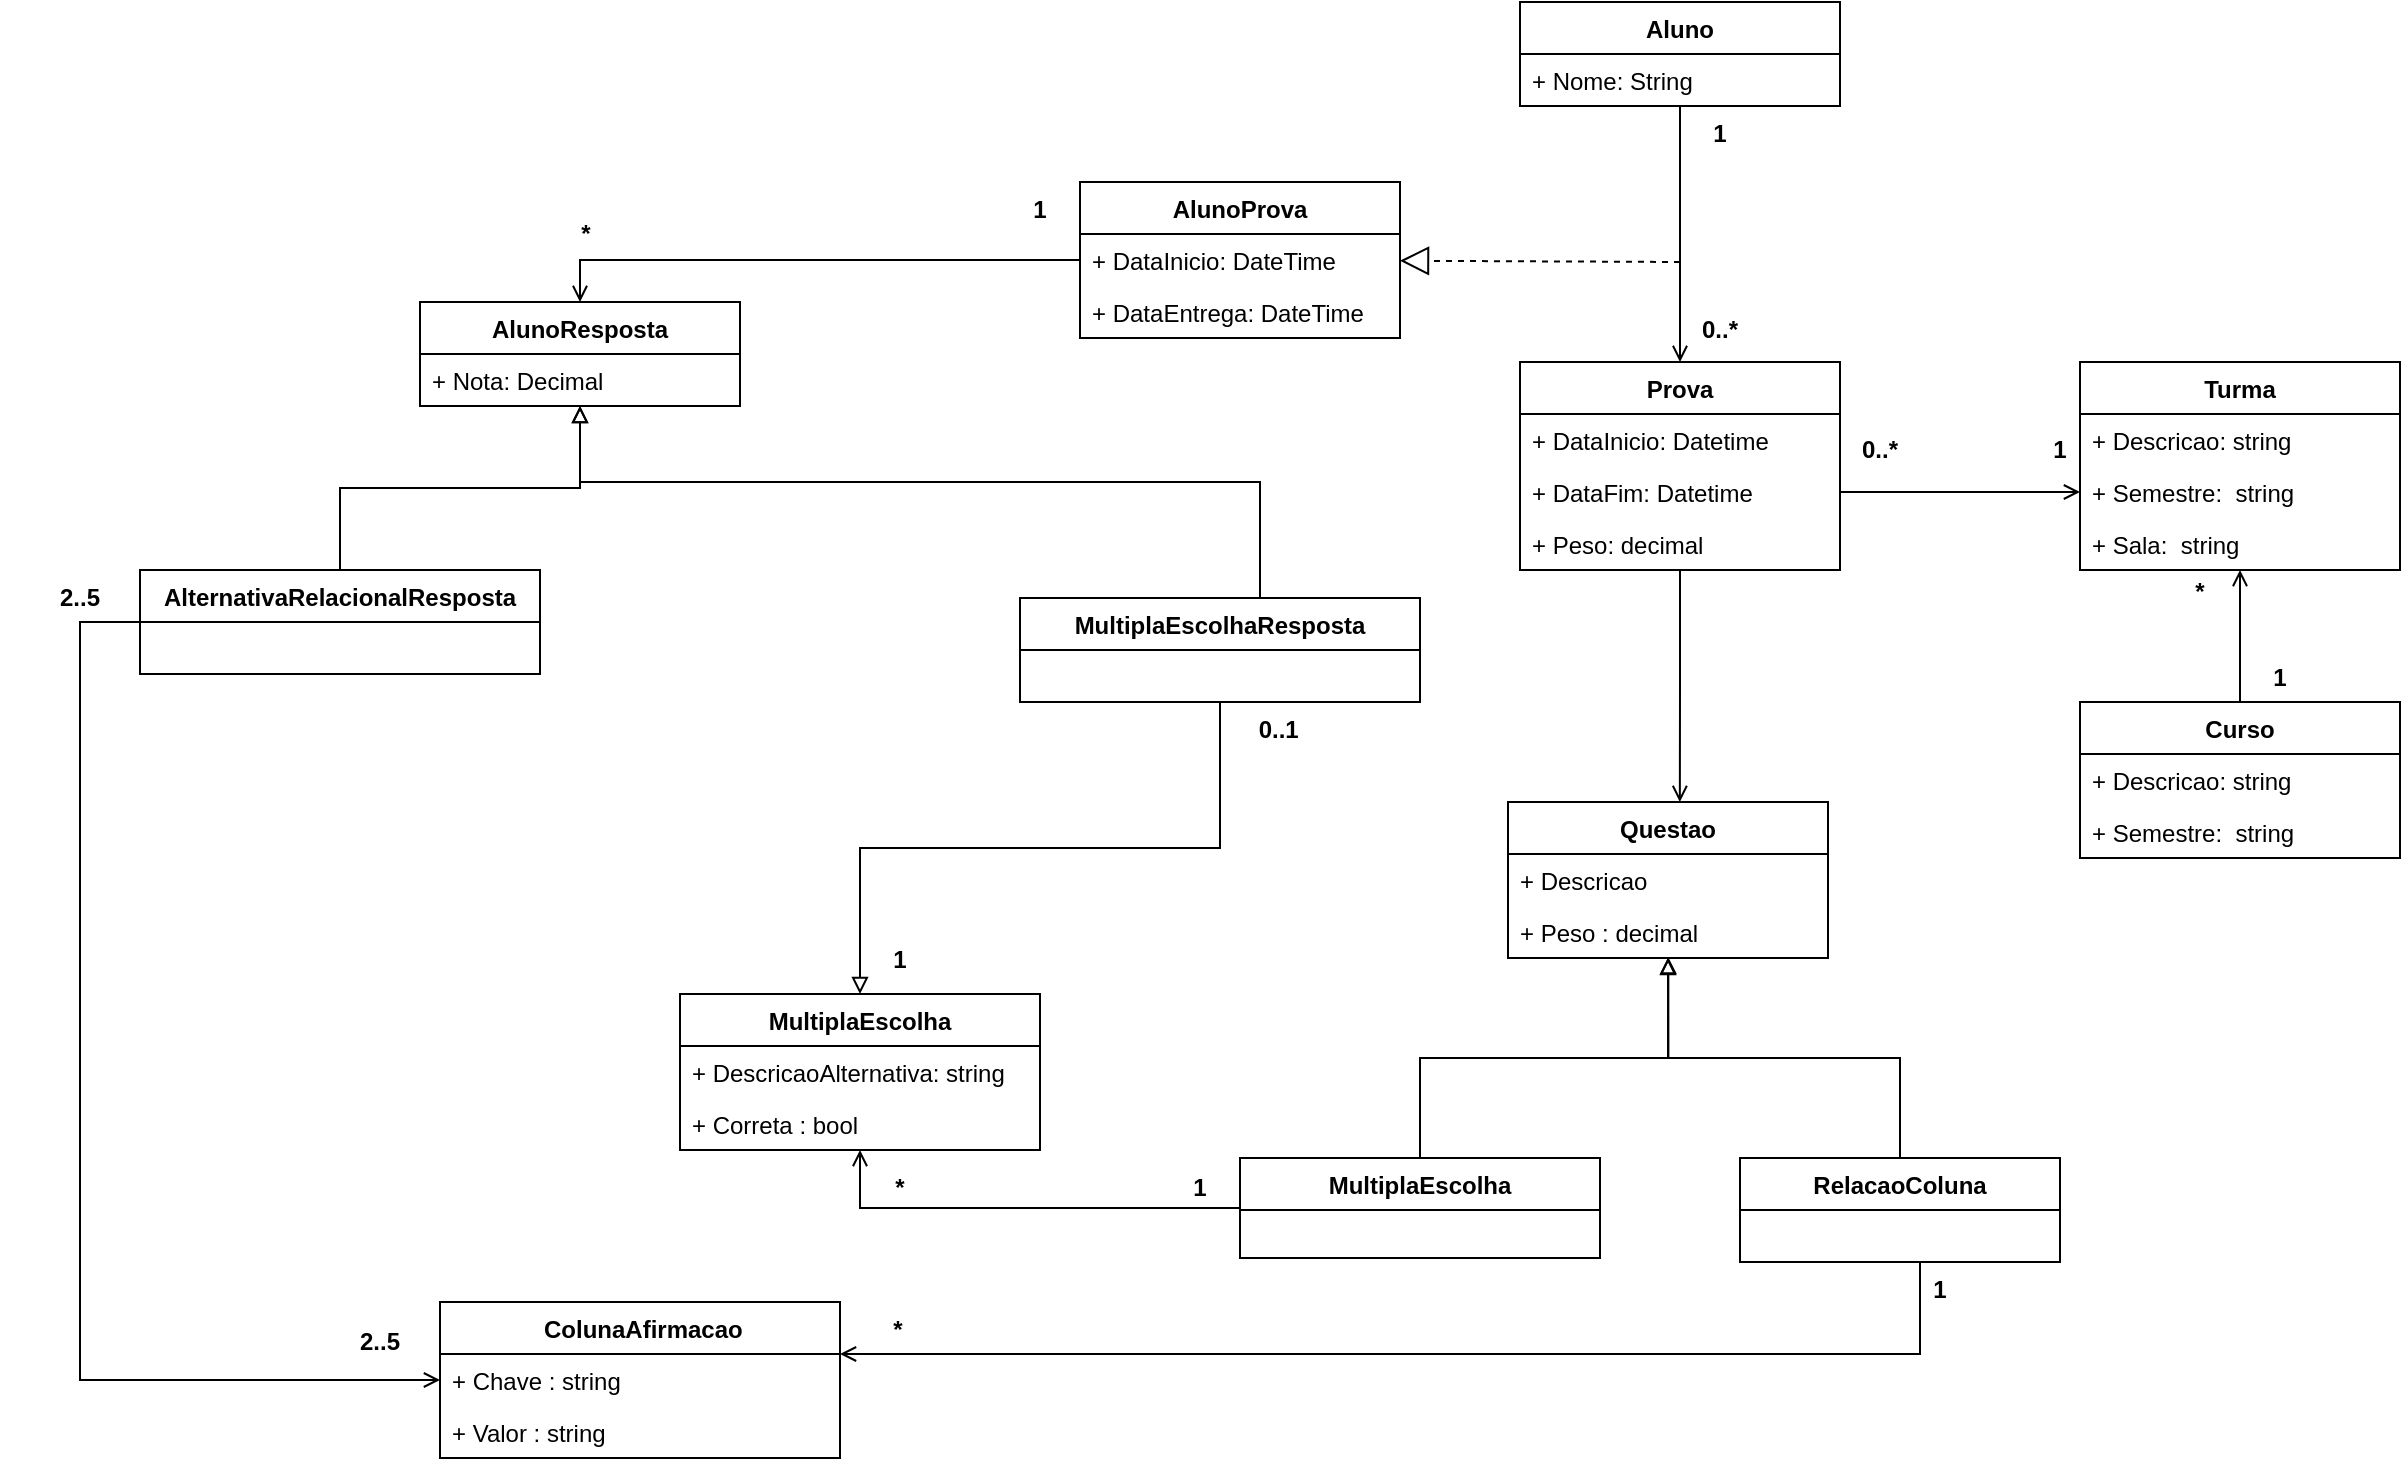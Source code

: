 <mxfile version="20.0.4" type="github">
  <diagram id="0pszA9JIN0fBKSF9bE4M" name="Page-1">
    <mxGraphModel dx="2782" dy="1150" grid="1" gridSize="10" guides="1" tooltips="1" connect="1" arrows="1" fold="1" page="1" pageScale="1" pageWidth="827" pageHeight="1169" math="0" shadow="0">
      <root>
        <mxCell id="0" />
        <mxCell id="1" parent="0" />
        <mxCell id="E8wZ4MvcHC-AcQxwt4h6-40" style="edgeStyle=orthogonalEdgeStyle;rounded=0;orthogonalLoop=1;jettySize=auto;html=1;entryX=0.537;entryY=0;entryDx=0;entryDy=0;entryPerimeter=0;endArrow=open;endFill=0;" edge="1" parent="1" source="E8wZ4MvcHC-AcQxwt4h6-7" target="E8wZ4MvcHC-AcQxwt4h6-36">
          <mxGeometry relative="1" as="geometry" />
        </mxCell>
        <mxCell id="E8wZ4MvcHC-AcQxwt4h6-7" value="Prova" style="swimlane;fontStyle=1;align=center;verticalAlign=top;childLayout=stackLayout;horizontal=1;startSize=26;horizontalStack=0;resizeParent=1;resizeParentMax=0;resizeLast=0;collapsible=1;marginBottom=0;" vertex="1" parent="1">
          <mxGeometry x="340" y="300" width="160" height="104" as="geometry" />
        </mxCell>
        <mxCell id="E8wZ4MvcHC-AcQxwt4h6-8" value="+ DataInicio: Datetime" style="text;strokeColor=none;fillColor=none;align=left;verticalAlign=top;spacingLeft=4;spacingRight=4;overflow=hidden;rotatable=0;points=[[0,0.5],[1,0.5]];portConstraint=eastwest;" vertex="1" parent="E8wZ4MvcHC-AcQxwt4h6-7">
          <mxGeometry y="26" width="160" height="26" as="geometry" />
        </mxCell>
        <mxCell id="E8wZ4MvcHC-AcQxwt4h6-11" value="+ DataFim: Datetime" style="text;strokeColor=none;fillColor=none;align=left;verticalAlign=top;spacingLeft=4;spacingRight=4;overflow=hidden;rotatable=0;points=[[0,0.5],[1,0.5]];portConstraint=eastwest;" vertex="1" parent="E8wZ4MvcHC-AcQxwt4h6-7">
          <mxGeometry y="52" width="160" height="26" as="geometry" />
        </mxCell>
        <mxCell id="E8wZ4MvcHC-AcQxwt4h6-10" value="+ Peso: decimal" style="text;strokeColor=none;fillColor=none;align=left;verticalAlign=top;spacingLeft=4;spacingRight=4;overflow=hidden;rotatable=0;points=[[0,0.5],[1,0.5]];portConstraint=eastwest;" vertex="1" parent="E8wZ4MvcHC-AcQxwt4h6-7">
          <mxGeometry y="78" width="160" height="26" as="geometry" />
        </mxCell>
        <mxCell id="E8wZ4MvcHC-AcQxwt4h6-20" style="edgeStyle=orthogonalEdgeStyle;rounded=0;orthogonalLoop=1;jettySize=auto;html=1;endArrow=open;endFill=0;" edge="1" parent="1" source="E8wZ4MvcHC-AcQxwt4h6-14" target="E8wZ4MvcHC-AcQxwt4h6-7">
          <mxGeometry relative="1" as="geometry" />
        </mxCell>
        <mxCell id="E8wZ4MvcHC-AcQxwt4h6-14" value="Aluno" style="swimlane;fontStyle=1;align=center;verticalAlign=top;childLayout=stackLayout;horizontal=1;startSize=26;horizontalStack=0;resizeParent=1;resizeParentMax=0;resizeLast=0;collapsible=1;marginBottom=0;" vertex="1" parent="1">
          <mxGeometry x="340" y="120" width="160" height="52" as="geometry" />
        </mxCell>
        <mxCell id="E8wZ4MvcHC-AcQxwt4h6-15" value="+ Nome: String " style="text;strokeColor=none;fillColor=none;align=left;verticalAlign=top;spacingLeft=4;spacingRight=4;overflow=hidden;rotatable=0;points=[[0,0.5],[1,0.5]];portConstraint=eastwest;" vertex="1" parent="E8wZ4MvcHC-AcQxwt4h6-14">
          <mxGeometry y="26" width="160" height="26" as="geometry" />
        </mxCell>
        <mxCell id="E8wZ4MvcHC-AcQxwt4h6-21" value="Turma" style="swimlane;fontStyle=1;align=center;verticalAlign=top;childLayout=stackLayout;horizontal=1;startSize=26;horizontalStack=0;resizeParent=1;resizeParentMax=0;resizeLast=0;collapsible=1;marginBottom=0;" vertex="1" parent="1">
          <mxGeometry x="620" y="300" width="160" height="104" as="geometry" />
        </mxCell>
        <mxCell id="E8wZ4MvcHC-AcQxwt4h6-22" value="+ Descricao: string" style="text;strokeColor=none;fillColor=none;align=left;verticalAlign=top;spacingLeft=4;spacingRight=4;overflow=hidden;rotatable=0;points=[[0,0.5],[1,0.5]];portConstraint=eastwest;" vertex="1" parent="E8wZ4MvcHC-AcQxwt4h6-21">
          <mxGeometry y="26" width="160" height="26" as="geometry" />
        </mxCell>
        <mxCell id="E8wZ4MvcHC-AcQxwt4h6-24" value="+ Semestre:  string&#xa;" style="text;strokeColor=none;fillColor=none;align=left;verticalAlign=top;spacingLeft=4;spacingRight=4;overflow=hidden;rotatable=0;points=[[0,0.5],[1,0.5]];portConstraint=eastwest;" vertex="1" parent="E8wZ4MvcHC-AcQxwt4h6-21">
          <mxGeometry y="52" width="160" height="26" as="geometry" />
        </mxCell>
        <mxCell id="E8wZ4MvcHC-AcQxwt4h6-32" value="+ Sala:  string&#xa;" style="text;strokeColor=none;fillColor=none;align=left;verticalAlign=top;spacingLeft=4;spacingRight=4;overflow=hidden;rotatable=0;points=[[0,0.5],[1,0.5]];portConstraint=eastwest;" vertex="1" parent="E8wZ4MvcHC-AcQxwt4h6-21">
          <mxGeometry y="78" width="160" height="26" as="geometry" />
        </mxCell>
        <mxCell id="E8wZ4MvcHC-AcQxwt4h6-27" style="edgeStyle=orthogonalEdgeStyle;rounded=0;orthogonalLoop=1;jettySize=auto;html=1;entryX=0;entryY=0.5;entryDx=0;entryDy=0;endArrow=open;endFill=0;" edge="1" parent="1" source="E8wZ4MvcHC-AcQxwt4h6-11" target="E8wZ4MvcHC-AcQxwt4h6-24">
          <mxGeometry relative="1" as="geometry" />
        </mxCell>
        <mxCell id="E8wZ4MvcHC-AcQxwt4h6-35" style="edgeStyle=orthogonalEdgeStyle;rounded=0;orthogonalLoop=1;jettySize=auto;html=1;endArrow=open;endFill=0;" edge="1" parent="1" source="E8wZ4MvcHC-AcQxwt4h6-28" target="E8wZ4MvcHC-AcQxwt4h6-21">
          <mxGeometry relative="1" as="geometry" />
        </mxCell>
        <mxCell id="E8wZ4MvcHC-AcQxwt4h6-28" value="Curso" style="swimlane;fontStyle=1;align=center;verticalAlign=top;childLayout=stackLayout;horizontal=1;startSize=26;horizontalStack=0;resizeParent=1;resizeParentMax=0;resizeLast=0;collapsible=1;marginBottom=0;" vertex="1" parent="1">
          <mxGeometry x="620" y="470" width="160" height="78" as="geometry" />
        </mxCell>
        <mxCell id="E8wZ4MvcHC-AcQxwt4h6-29" value="+ Descricao: string" style="text;strokeColor=none;fillColor=none;align=left;verticalAlign=top;spacingLeft=4;spacingRight=4;overflow=hidden;rotatable=0;points=[[0,0.5],[1,0.5]];portConstraint=eastwest;" vertex="1" parent="E8wZ4MvcHC-AcQxwt4h6-28">
          <mxGeometry y="26" width="160" height="26" as="geometry" />
        </mxCell>
        <mxCell id="E8wZ4MvcHC-AcQxwt4h6-31" value="+ Semestre:  string&#xa;" style="text;strokeColor=none;fillColor=none;align=left;verticalAlign=top;spacingLeft=4;spacingRight=4;overflow=hidden;rotatable=0;points=[[0,0.5],[1,0.5]];portConstraint=eastwest;" vertex="1" parent="E8wZ4MvcHC-AcQxwt4h6-28">
          <mxGeometry y="52" width="160" height="26" as="geometry" />
        </mxCell>
        <mxCell id="E8wZ4MvcHC-AcQxwt4h6-36" value="Questao" style="swimlane;fontStyle=1;align=center;verticalAlign=top;childLayout=stackLayout;horizontal=1;startSize=26;horizontalStack=0;resizeParent=1;resizeParentMax=0;resizeLast=0;collapsible=1;marginBottom=0;" vertex="1" parent="1">
          <mxGeometry x="334" y="520" width="160" height="78" as="geometry" />
        </mxCell>
        <mxCell id="E8wZ4MvcHC-AcQxwt4h6-37" value="+ Descricao" style="text;strokeColor=none;fillColor=none;align=left;verticalAlign=top;spacingLeft=4;spacingRight=4;overflow=hidden;rotatable=0;points=[[0,0.5],[1,0.5]];portConstraint=eastwest;" vertex="1" parent="E8wZ4MvcHC-AcQxwt4h6-36">
          <mxGeometry y="26" width="160" height="26" as="geometry" />
        </mxCell>
        <mxCell id="E8wZ4MvcHC-AcQxwt4h6-39" value="+ Peso : decimal" style="text;strokeColor=none;fillColor=none;align=left;verticalAlign=top;spacingLeft=4;spacingRight=4;overflow=hidden;rotatable=0;points=[[0,0.5],[1,0.5]];portConstraint=eastwest;" vertex="1" parent="E8wZ4MvcHC-AcQxwt4h6-36">
          <mxGeometry y="52" width="160" height="26" as="geometry" />
        </mxCell>
        <mxCell id="E8wZ4MvcHC-AcQxwt4h6-44" style="edgeStyle=orthogonalEdgeStyle;rounded=0;orthogonalLoop=1;jettySize=auto;html=1;entryX=0.501;entryY=0.983;entryDx=0;entryDy=0;entryPerimeter=0;endArrow=block;endFill=0;exitX=0.5;exitY=0;exitDx=0;exitDy=0;" edge="1" parent="1" source="E8wZ4MvcHC-AcQxwt4h6-41" target="E8wZ4MvcHC-AcQxwt4h6-39">
          <mxGeometry relative="1" as="geometry">
            <mxPoint x="300" y="660" as="sourcePoint" />
          </mxGeometry>
        </mxCell>
        <mxCell id="E8wZ4MvcHC-AcQxwt4h6-58" style="edgeStyle=orthogonalEdgeStyle;rounded=0;orthogonalLoop=1;jettySize=auto;html=1;endArrow=open;endFill=0;" edge="1" parent="1" source="E8wZ4MvcHC-AcQxwt4h6-41" target="E8wZ4MvcHC-AcQxwt4h6-57">
          <mxGeometry relative="1" as="geometry" />
        </mxCell>
        <mxCell id="E8wZ4MvcHC-AcQxwt4h6-41" value="MultiplaEscolha" style="swimlane;fontStyle=1;align=center;verticalAlign=top;childLayout=stackLayout;horizontal=1;startSize=26;horizontalStack=0;resizeParent=1;resizeParentMax=0;resizeLast=0;collapsible=1;marginBottom=0;" vertex="1" parent="1">
          <mxGeometry x="200" y="698" width="180" height="50" as="geometry" />
        </mxCell>
        <mxCell id="E8wZ4MvcHC-AcQxwt4h6-48" style="edgeStyle=orthogonalEdgeStyle;rounded=0;orthogonalLoop=1;jettySize=auto;html=1;endArrow=block;endFill=0;" edge="1" parent="1" source="E8wZ4MvcHC-AcQxwt4h6-45" target="E8wZ4MvcHC-AcQxwt4h6-36">
          <mxGeometry relative="1" as="geometry">
            <mxPoint x="540" y="660" as="sourcePoint" />
          </mxGeometry>
        </mxCell>
        <mxCell id="E8wZ4MvcHC-AcQxwt4h6-52" style="edgeStyle=orthogonalEdgeStyle;rounded=0;orthogonalLoop=1;jettySize=auto;html=1;endArrow=open;endFill=0;" edge="1" parent="1" source="E8wZ4MvcHC-AcQxwt4h6-45" target="E8wZ4MvcHC-AcQxwt4h6-49">
          <mxGeometry relative="1" as="geometry">
            <Array as="points">
              <mxPoint x="540" y="796" />
            </Array>
          </mxGeometry>
        </mxCell>
        <mxCell id="E8wZ4MvcHC-AcQxwt4h6-45" value="RelacaoColuna" style="swimlane;fontStyle=1;align=center;verticalAlign=top;childLayout=stackLayout;horizontal=1;startSize=26;horizontalStack=0;resizeParent=1;resizeParentMax=0;resizeLast=0;collapsible=1;marginBottom=0;" vertex="1" parent="1">
          <mxGeometry x="450" y="698" width="160" height="52" as="geometry" />
        </mxCell>
        <mxCell id="E8wZ4MvcHC-AcQxwt4h6-49" value=" ColunaAfirmacao" style="swimlane;fontStyle=1;align=center;verticalAlign=top;childLayout=stackLayout;horizontal=1;startSize=26;horizontalStack=0;resizeParent=1;resizeParentMax=0;resizeLast=0;collapsible=1;marginBottom=0;" vertex="1" parent="1">
          <mxGeometry x="-200" y="770" width="200" height="78" as="geometry" />
        </mxCell>
        <mxCell id="E8wZ4MvcHC-AcQxwt4h6-83" value="+ Chave : string&#xa;" style="text;strokeColor=none;fillColor=none;align=left;verticalAlign=top;spacingLeft=4;spacingRight=4;overflow=hidden;rotatable=0;points=[[0,0.5],[1,0.5]];portConstraint=eastwest;" vertex="1" parent="E8wZ4MvcHC-AcQxwt4h6-49">
          <mxGeometry y="26" width="200" height="26" as="geometry" />
        </mxCell>
        <mxCell id="E8wZ4MvcHC-AcQxwt4h6-54" value="+ Valor : string&#xa;" style="text;strokeColor=none;fillColor=none;align=left;verticalAlign=top;spacingLeft=4;spacingRight=4;overflow=hidden;rotatable=0;points=[[0,0.5],[1,0.5]];portConstraint=eastwest;" vertex="1" parent="E8wZ4MvcHC-AcQxwt4h6-49">
          <mxGeometry y="52" width="200" height="26" as="geometry" />
        </mxCell>
        <mxCell id="E8wZ4MvcHC-AcQxwt4h6-57" value="MultiplaEscolha" style="swimlane;fontStyle=1;align=center;verticalAlign=top;childLayout=stackLayout;horizontal=1;startSize=26;horizontalStack=0;resizeParent=1;resizeParentMax=0;resizeLast=0;collapsible=1;marginBottom=0;" vertex="1" parent="1">
          <mxGeometry x="-80" y="616" width="180" height="78" as="geometry" />
        </mxCell>
        <mxCell id="E8wZ4MvcHC-AcQxwt4h6-55" value="+ DescricaoAlternativa: string" style="text;strokeColor=none;fillColor=none;align=left;verticalAlign=top;spacingLeft=4;spacingRight=4;overflow=hidden;rotatable=0;points=[[0,0.5],[1,0.5]];portConstraint=eastwest;" vertex="1" parent="E8wZ4MvcHC-AcQxwt4h6-57">
          <mxGeometry y="26" width="180" height="26" as="geometry" />
        </mxCell>
        <mxCell id="E8wZ4MvcHC-AcQxwt4h6-56" value="+ Correta : bool" style="text;strokeColor=none;fillColor=none;align=left;verticalAlign=top;spacingLeft=4;spacingRight=4;overflow=hidden;rotatable=0;points=[[0,0.5],[1,0.5]];portConstraint=eastwest;" vertex="1" parent="E8wZ4MvcHC-AcQxwt4h6-57">
          <mxGeometry y="52" width="180" height="26" as="geometry" />
        </mxCell>
        <mxCell id="E8wZ4MvcHC-AcQxwt4h6-72" style="edgeStyle=orthogonalEdgeStyle;rounded=0;orthogonalLoop=1;jettySize=auto;html=1;entryX=0.5;entryY=0;entryDx=0;entryDy=0;endArrow=open;endFill=0;" edge="1" parent="1" source="E8wZ4MvcHC-AcQxwt4h6-61" target="E8wZ4MvcHC-AcQxwt4h6-69">
          <mxGeometry relative="1" as="geometry" />
        </mxCell>
        <mxCell id="E8wZ4MvcHC-AcQxwt4h6-61" value="AlunoProva" style="swimlane;fontStyle=1;align=center;verticalAlign=top;childLayout=stackLayout;horizontal=1;startSize=26;horizontalStack=0;resizeParent=1;resizeParentMax=0;resizeLast=0;collapsible=1;marginBottom=0;" vertex="1" parent="1">
          <mxGeometry x="120" y="210" width="160" height="78" as="geometry" />
        </mxCell>
        <mxCell id="E8wZ4MvcHC-AcQxwt4h6-62" value="+ DataInicio: DateTime" style="text;strokeColor=none;fillColor=none;align=left;verticalAlign=top;spacingLeft=4;spacingRight=4;overflow=hidden;rotatable=0;points=[[0,0.5],[1,0.5]];portConstraint=eastwest;" vertex="1" parent="E8wZ4MvcHC-AcQxwt4h6-61">
          <mxGeometry y="26" width="160" height="26" as="geometry" />
        </mxCell>
        <mxCell id="E8wZ4MvcHC-AcQxwt4h6-63" value="+ DataEntrega: DateTime" style="text;strokeColor=none;fillColor=none;align=left;verticalAlign=top;spacingLeft=4;spacingRight=4;overflow=hidden;rotatable=0;points=[[0,0.5],[1,0.5]];portConstraint=eastwest;" vertex="1" parent="E8wZ4MvcHC-AcQxwt4h6-61">
          <mxGeometry y="52" width="160" height="26" as="geometry" />
        </mxCell>
        <mxCell id="E8wZ4MvcHC-AcQxwt4h6-64" value="" style="endArrow=block;dashed=1;endFill=0;endSize=12;html=1;rounded=0;" edge="1" parent="1" target="E8wZ4MvcHC-AcQxwt4h6-61">
          <mxGeometry width="160" relative="1" as="geometry">
            <mxPoint x="420" y="250" as="sourcePoint" />
            <mxPoint x="240" y="350" as="targetPoint" />
          </mxGeometry>
        </mxCell>
        <mxCell id="E8wZ4MvcHC-AcQxwt4h6-69" value="AlunoResposta" style="swimlane;fontStyle=1;align=center;verticalAlign=top;childLayout=stackLayout;horizontal=1;startSize=26;horizontalStack=0;resizeParent=1;resizeParentMax=0;resizeLast=0;collapsible=1;marginBottom=0;" vertex="1" parent="1">
          <mxGeometry x="-210" y="270" width="160" height="52" as="geometry" />
        </mxCell>
        <mxCell id="E8wZ4MvcHC-AcQxwt4h6-70" value="+ Nota: Decimal" style="text;strokeColor=none;fillColor=none;align=left;verticalAlign=top;spacingLeft=4;spacingRight=4;overflow=hidden;rotatable=0;points=[[0,0.5],[1,0.5]];portConstraint=eastwest;" vertex="1" parent="E8wZ4MvcHC-AcQxwt4h6-69">
          <mxGeometry y="26" width="160" height="26" as="geometry" />
        </mxCell>
        <mxCell id="E8wZ4MvcHC-AcQxwt4h6-76" style="edgeStyle=orthogonalEdgeStyle;rounded=0;orthogonalLoop=1;jettySize=auto;html=1;endArrow=block;endFill=0;" edge="1" parent="1" source="E8wZ4MvcHC-AcQxwt4h6-73" target="E8wZ4MvcHC-AcQxwt4h6-69">
          <mxGeometry relative="1" as="geometry">
            <Array as="points">
              <mxPoint x="210" y="360" />
              <mxPoint x="-130" y="360" />
            </Array>
          </mxGeometry>
        </mxCell>
        <mxCell id="E8wZ4MvcHC-AcQxwt4h6-82" style="edgeStyle=orthogonalEdgeStyle;rounded=0;orthogonalLoop=1;jettySize=auto;html=1;endArrow=block;endFill=0;" edge="1" parent="1" source="E8wZ4MvcHC-AcQxwt4h6-73" target="E8wZ4MvcHC-AcQxwt4h6-57">
          <mxGeometry relative="1" as="geometry" />
        </mxCell>
        <mxCell id="E8wZ4MvcHC-AcQxwt4h6-73" value="MultiplaEscolhaResposta" style="swimlane;fontStyle=1;align=center;verticalAlign=top;childLayout=stackLayout;horizontal=1;startSize=26;horizontalStack=0;resizeParent=1;resizeParentMax=0;resizeLast=0;collapsible=1;marginBottom=0;" vertex="1" parent="1">
          <mxGeometry x="90" y="418" width="200" height="52" as="geometry" />
        </mxCell>
        <mxCell id="E8wZ4MvcHC-AcQxwt4h6-79" style="edgeStyle=orthogonalEdgeStyle;rounded=0;orthogonalLoop=1;jettySize=auto;html=1;endArrow=block;endFill=0;" edge="1" parent="1" source="E8wZ4MvcHC-AcQxwt4h6-77" target="E8wZ4MvcHC-AcQxwt4h6-69">
          <mxGeometry relative="1" as="geometry" />
        </mxCell>
        <mxCell id="E8wZ4MvcHC-AcQxwt4h6-80" style="edgeStyle=orthogonalEdgeStyle;rounded=0;orthogonalLoop=1;jettySize=auto;html=1;endArrow=open;endFill=0;" edge="1" parent="1" source="E8wZ4MvcHC-AcQxwt4h6-77" target="E8wZ4MvcHC-AcQxwt4h6-49">
          <mxGeometry relative="1" as="geometry">
            <Array as="points">
              <mxPoint x="-380" y="430" />
              <mxPoint x="-380" y="809" />
            </Array>
          </mxGeometry>
        </mxCell>
        <mxCell id="E8wZ4MvcHC-AcQxwt4h6-77" value="AlternativaRelacionalResposta" style="swimlane;fontStyle=1;align=center;verticalAlign=top;childLayout=stackLayout;horizontal=1;startSize=26;horizontalStack=0;resizeParent=1;resizeParentMax=0;resizeLast=0;collapsible=1;marginBottom=0;" vertex="1" parent="1">
          <mxGeometry x="-350" y="404" width="200" height="52" as="geometry" />
        </mxCell>
        <mxCell id="E8wZ4MvcHC-AcQxwt4h6-84" value="0..1 " style="text;align=center;fontStyle=1;verticalAlign=middle;spacingLeft=3;spacingRight=3;strokeColor=none;rotatable=0;points=[[0,0.5],[1,0.5]];portConstraint=eastwest;" vertex="1" parent="1">
          <mxGeometry x="181" y="470" width="80" height="26" as="geometry" />
        </mxCell>
        <mxCell id="E8wZ4MvcHC-AcQxwt4h6-85" value="1" style="text;align=center;fontStyle=1;verticalAlign=middle;spacingLeft=3;spacingRight=3;strokeColor=none;rotatable=0;points=[[0,0.5],[1,0.5]];portConstraint=eastwest;" vertex="1" parent="1">
          <mxGeometry x="-10" y="585" width="80" height="26" as="geometry" />
        </mxCell>
        <mxCell id="E8wZ4MvcHC-AcQxwt4h6-86" value="1" style="text;align=center;fontStyle=1;verticalAlign=middle;spacingLeft=3;spacingRight=3;strokeColor=none;rotatable=0;points=[[0,0.5],[1,0.5]];portConstraint=eastwest;" vertex="1" parent="1">
          <mxGeometry x="140" y="699" width="80" height="26" as="geometry" />
        </mxCell>
        <mxCell id="E8wZ4MvcHC-AcQxwt4h6-87" value="*" style="text;align=center;fontStyle=1;verticalAlign=middle;spacingLeft=3;spacingRight=3;strokeColor=none;rotatable=0;points=[[0,0.5],[1,0.5]];portConstraint=eastwest;" vertex="1" parent="1">
          <mxGeometry x="-10" y="699" width="80" height="26" as="geometry" />
        </mxCell>
        <mxCell id="E8wZ4MvcHC-AcQxwt4h6-88" value="1" style="text;align=center;fontStyle=1;verticalAlign=middle;spacingLeft=3;spacingRight=3;strokeColor=none;rotatable=0;points=[[0,0.5],[1,0.5]];portConstraint=eastwest;" vertex="1" parent="1">
          <mxGeometry x="60" y="210" width="80" height="26" as="geometry" />
        </mxCell>
        <mxCell id="E8wZ4MvcHC-AcQxwt4h6-89" value="*" style="text;align=center;fontStyle=1;verticalAlign=middle;spacingLeft=3;spacingRight=3;strokeColor=none;rotatable=0;points=[[0,0.5],[1,0.5]];portConstraint=eastwest;" vertex="1" parent="1">
          <mxGeometry x="-167" y="222" width="80" height="26" as="geometry" />
        </mxCell>
        <mxCell id="E8wZ4MvcHC-AcQxwt4h6-90" value="2..5" style="text;align=center;fontStyle=1;verticalAlign=middle;spacingLeft=3;spacingRight=3;strokeColor=none;rotatable=0;points=[[0,0.5],[1,0.5]];portConstraint=eastwest;" vertex="1" parent="1">
          <mxGeometry x="-420" y="404" width="80" height="26" as="geometry" />
        </mxCell>
        <mxCell id="E8wZ4MvcHC-AcQxwt4h6-91" value="2..5" style="text;align=center;fontStyle=1;verticalAlign=middle;spacingLeft=3;spacingRight=3;strokeColor=none;rotatable=0;points=[[0,0.5],[1,0.5]];portConstraint=eastwest;" vertex="1" parent="1">
          <mxGeometry x="-270" y="776" width="80" height="26" as="geometry" />
        </mxCell>
        <mxCell id="E8wZ4MvcHC-AcQxwt4h6-92" value="1" style="text;align=center;fontStyle=1;verticalAlign=middle;spacingLeft=3;spacingRight=3;strokeColor=none;rotatable=0;points=[[0,0.5],[1,0.5]];portConstraint=eastwest;" vertex="1" parent="1">
          <mxGeometry x="510" y="750" width="80" height="26" as="geometry" />
        </mxCell>
        <mxCell id="E8wZ4MvcHC-AcQxwt4h6-93" value="*" style="text;align=center;fontStyle=1;verticalAlign=middle;spacingLeft=3;spacingRight=3;strokeColor=none;rotatable=0;points=[[0,0.5],[1,0.5]];portConstraint=eastwest;" vertex="1" parent="1">
          <mxGeometry x="-11" y="770" width="80" height="26" as="geometry" />
        </mxCell>
        <mxCell id="E8wZ4MvcHC-AcQxwt4h6-94" value="1" style="text;align=center;fontStyle=1;verticalAlign=middle;spacingLeft=3;spacingRight=3;strokeColor=none;rotatable=0;points=[[0,0.5],[1,0.5]];portConstraint=eastwest;" vertex="1" parent="1">
          <mxGeometry x="680" y="444" width="80" height="26" as="geometry" />
        </mxCell>
        <mxCell id="E8wZ4MvcHC-AcQxwt4h6-95" value="*" style="text;align=center;fontStyle=1;verticalAlign=middle;spacingLeft=3;spacingRight=3;strokeColor=none;rotatable=0;points=[[0,0.5],[1,0.5]];portConstraint=eastwest;" vertex="1" parent="1">
          <mxGeometry x="640" y="401" width="80" height="26" as="geometry" />
        </mxCell>
        <mxCell id="E8wZ4MvcHC-AcQxwt4h6-97" value="1" style="text;align=center;fontStyle=1;verticalAlign=middle;spacingLeft=3;spacingRight=3;strokeColor=none;rotatable=0;points=[[0,0.5],[1,0.5]];portConstraint=eastwest;" vertex="1" parent="1">
          <mxGeometry x="570" y="330" width="80" height="26" as="geometry" />
        </mxCell>
        <mxCell id="E8wZ4MvcHC-AcQxwt4h6-98" value="0..*" style="text;align=center;fontStyle=1;verticalAlign=middle;spacingLeft=3;spacingRight=3;strokeColor=none;rotatable=0;points=[[0,0.5],[1,0.5]];portConstraint=eastwest;" vertex="1" parent="1">
          <mxGeometry x="480" y="330" width="80" height="26" as="geometry" />
        </mxCell>
        <mxCell id="E8wZ4MvcHC-AcQxwt4h6-99" value="0..*" style="text;align=center;fontStyle=1;verticalAlign=middle;spacingLeft=3;spacingRight=3;strokeColor=none;rotatable=0;points=[[0,0.5],[1,0.5]];portConstraint=eastwest;" vertex="1" parent="1">
          <mxGeometry x="400" y="270" width="80" height="26" as="geometry" />
        </mxCell>
        <mxCell id="E8wZ4MvcHC-AcQxwt4h6-100" value="1" style="text;align=center;fontStyle=1;verticalAlign=middle;spacingLeft=3;spacingRight=3;strokeColor=none;rotatable=0;points=[[0,0.5],[1,0.5]];portConstraint=eastwest;" vertex="1" parent="1">
          <mxGeometry x="400" y="172" width="80" height="26" as="geometry" />
        </mxCell>
      </root>
    </mxGraphModel>
  </diagram>
</mxfile>
